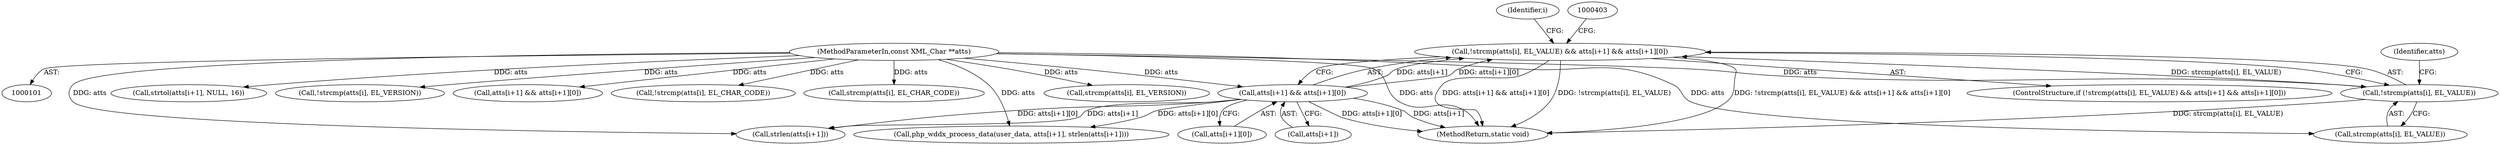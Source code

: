 digraph "0_php_2aae60461c2ff7b7fbcdd194c789ac841d0747d7@API" {
"1000380" [label="(Call,!strcmp(atts[i], EL_VALUE) && atts[i+1] && atts[i+1][0])"];
"1000381" [label="(Call,!strcmp(atts[i], EL_VALUE))"];
"1000104" [label="(MethodParameterIn,const XML_Char **atts)"];
"1000387" [label="(Call,atts[i+1] && atts[i+1][0])"];
"1000379" [label="(ControlStructure,if (!strcmp(atts[i], EL_VALUE) && atts[i+1] && atts[i+1][0]))"];
"1000104" [label="(MethodParameterIn,const XML_Char **atts)"];
"1000381" [label="(Call,!strcmp(atts[i], EL_VALUE))"];
"1000393" [label="(Call,atts[i+1][0])"];
"1000382" [label="(Call,strcmp(atts[i], EL_VALUE))"];
"1000380" [label="(Call,!strcmp(atts[i], EL_VALUE) && atts[i+1] && atts[i+1][0])"];
"1000284" [label="(Call,strtol(atts[i+1], NULL, 16))"];
"1000388" [label="(Call,atts[i+1])"];
"1000452" [label="(MethodReturn,static void)"];
"1000133" [label="(Call,!strcmp(atts[i], EL_VERSION))"];
"1000262" [label="(Call,atts[i+1] && atts[i+1][0])"];
"1000256" [label="(Call,!strcmp(atts[i], EL_CHAR_CODE))"];
"1000377" [label="(Identifier,i)"];
"1000387" [label="(Call,atts[i+1] && atts[i+1][0])"];
"1000257" [label="(Call,strcmp(atts[i], EL_CHAR_CODE))"];
"1000409" [label="(Call,php_wddx_process_data(user_data, atts[i+1], strlen(atts[i+1])))"];
"1000389" [label="(Identifier,atts)"];
"1000416" [label="(Call,strlen(atts[i+1]))"];
"1000134" [label="(Call,strcmp(atts[i], EL_VERSION))"];
"1000380" -> "1000379"  [label="AST: "];
"1000380" -> "1000381"  [label="CFG: "];
"1000380" -> "1000387"  [label="CFG: "];
"1000381" -> "1000380"  [label="AST: "];
"1000387" -> "1000380"  [label="AST: "];
"1000403" -> "1000380"  [label="CFG: "];
"1000377" -> "1000380"  [label="CFG: "];
"1000380" -> "1000452"  [label="DDG: !strcmp(atts[i], EL_VALUE) && atts[i+1] && atts[i+1][0]"];
"1000380" -> "1000452"  [label="DDG: atts[i+1] && atts[i+1][0]"];
"1000380" -> "1000452"  [label="DDG: !strcmp(atts[i], EL_VALUE)"];
"1000381" -> "1000380"  [label="DDG: strcmp(atts[i], EL_VALUE)"];
"1000387" -> "1000380"  [label="DDG: atts[i+1]"];
"1000387" -> "1000380"  [label="DDG: atts[i+1][0]"];
"1000381" -> "1000382"  [label="CFG: "];
"1000382" -> "1000381"  [label="AST: "];
"1000389" -> "1000381"  [label="CFG: "];
"1000381" -> "1000452"  [label="DDG: strcmp(atts[i], EL_VALUE)"];
"1000104" -> "1000381"  [label="DDG: atts"];
"1000104" -> "1000101"  [label="AST: "];
"1000104" -> "1000452"  [label="DDG: atts"];
"1000104" -> "1000133"  [label="DDG: atts"];
"1000104" -> "1000134"  [label="DDG: atts"];
"1000104" -> "1000256"  [label="DDG: atts"];
"1000104" -> "1000257"  [label="DDG: atts"];
"1000104" -> "1000262"  [label="DDG: atts"];
"1000104" -> "1000284"  [label="DDG: atts"];
"1000104" -> "1000382"  [label="DDG: atts"];
"1000104" -> "1000387"  [label="DDG: atts"];
"1000104" -> "1000409"  [label="DDG: atts"];
"1000104" -> "1000416"  [label="DDG: atts"];
"1000387" -> "1000388"  [label="CFG: "];
"1000387" -> "1000393"  [label="CFG: "];
"1000388" -> "1000387"  [label="AST: "];
"1000393" -> "1000387"  [label="AST: "];
"1000387" -> "1000452"  [label="DDG: atts[i+1][0]"];
"1000387" -> "1000452"  [label="DDG: atts[i+1]"];
"1000387" -> "1000409"  [label="DDG: atts[i+1][0]"];
"1000387" -> "1000416"  [label="DDG: atts[i+1][0]"];
"1000387" -> "1000416"  [label="DDG: atts[i+1]"];
}
